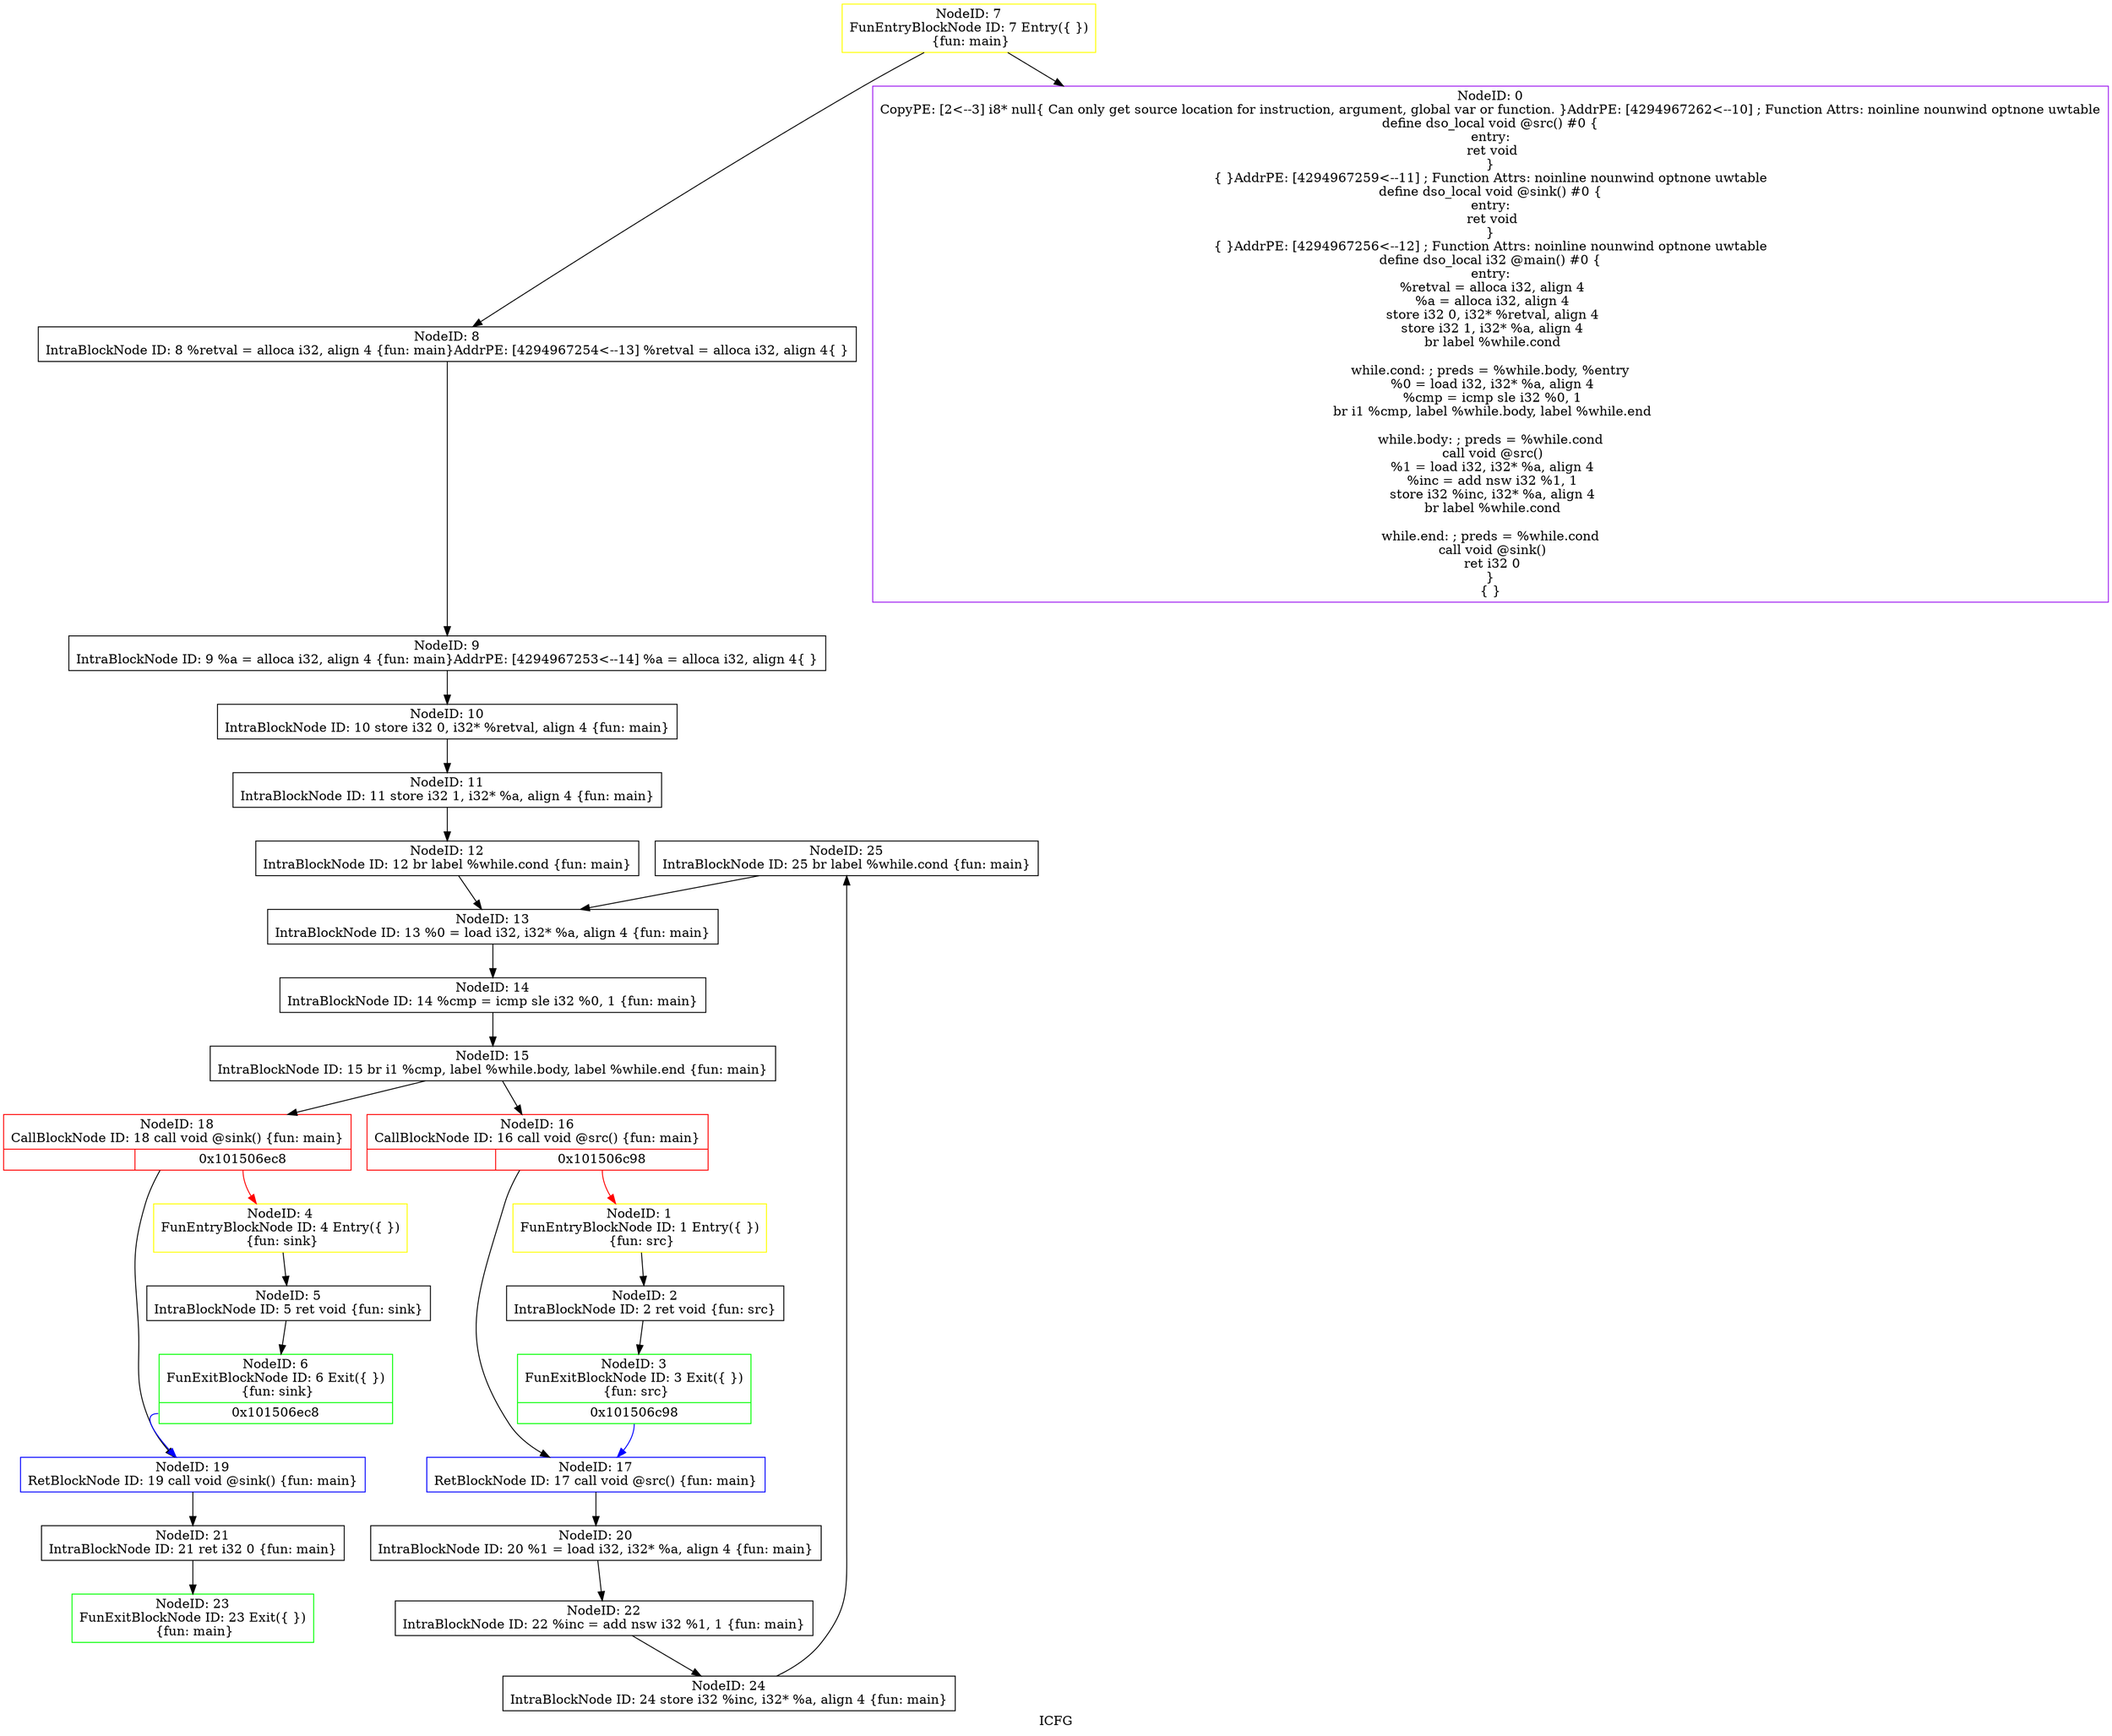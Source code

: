 digraph "ICFG" {
	label="ICFG";

	Node0x10150aa40 [shape=record,color=black,label="{NodeID: 25\nIntraBlockNode ID: 25   br label %while.cond \{fun: main\}}"];
	Node0x10150aa40 -> Node0x101508350[style=solid];
	Node0x10150a8e0 [shape=record,color=black,label="{NodeID: 24\nIntraBlockNode ID: 24   store i32 %inc, i32* %a, align 4 \{fun: main\}}"];
	Node0x10150a8e0 -> Node0x10150aa40[style=solid];
	Node0x10150a6b0 [shape=record,color=green,label="{NodeID: 23\nFunExitBlockNode ID: 23 Exit(\{  \})\n \{fun: main\}}"];
	Node0x10150a4d0 [shape=record,color=black,label="{NodeID: 22\nIntraBlockNode ID: 22   %inc = add nsw i32 %1, 1 \{fun: main\}}"];
	Node0x10150a4d0 -> Node0x10150a8e0[style=solid];
	Node0x10150a200 [shape=record,color=black,label="{NodeID: 21\nIntraBlockNode ID: 21   ret i32 0 \{fun: main\}}"];
	Node0x10150a200 -> Node0x10150a6b0[style=solid];
	Node0x101509ff0 [shape=record,color=black,label="{NodeID: 20\nIntraBlockNode ID: 20   %1 = load i32, i32* %a, align 4 \{fun: main\}}"];
	Node0x101509ff0 -> Node0x10150a4d0[style=solid];
	Node0x101509dd0 [shape=record,color=blue,label="{NodeID: 19\nRetBlockNode ID: 19   call void @sink() \{fun: main\}}"];
	Node0x101509dd0 -> Node0x10150a200[style=solid];
	Node0x101509c50 [shape=record,color=red,label="{NodeID: 18\nCallBlockNode ID: 18   call void @sink() \{fun: main\}|{|<s1>0x101506ec8}}"];
	Node0x101509c50 -> Node0x101509dd0[style=solid];
	Node0x101509c50:s1 -> Node0x101507030[style=solid,color=red];
	Node0x101509a30 [shape=record,color=blue,label="{NodeID: 17\nRetBlockNode ID: 17   call void @src() \{fun: main\}}"];
	Node0x101509a30 -> Node0x101509ff0[style=solid];
	Node0x1015098b0 [shape=record,color=red,label="{NodeID: 16\nCallBlockNode ID: 16   call void @src() \{fun: main\}|{|<s1>0x101506c98}}"];
	Node0x1015098b0 -> Node0x101509a30[style=solid];
	Node0x1015098b0:s1 -> Node0x101505930[style=solid,color=red];
	Node0x101509750 [shape=record,color=black,label="{NodeID: 15\nIntraBlockNode ID: 15   br i1 %cmp, label %while.body, label %while.end \{fun: main\}}"];
	Node0x101509750 -> Node0x1015098b0[style=solid];
	Node0x101509750 -> Node0x101509c50[style=solid];
	Node0x101508530 [shape=record,color=black,label="{NodeID: 14\nIntraBlockNode ID: 14   %cmp = icmp sle i32 %0, 1 \{fun: main\}}"];
	Node0x101508530 -> Node0x101509750[style=solid];
	Node0x101508350 [shape=record,color=black,label="{NodeID: 13\nIntraBlockNode ID: 13   %0 = load i32, i32* %a, align 4 \{fun: main\}}"];
	Node0x101508350 -> Node0x101508530[style=solid];
	Node0x1015081d0 [shape=record,color=black,label="{NodeID: 12\nIntraBlockNode ID: 12   br label %while.cond \{fun: main\}}"];
	Node0x1015081d0 -> Node0x101508350[style=solid];
	Node0x101507fc0 [shape=record,color=black,label="{NodeID: 11\nIntraBlockNode ID: 11   store i32 1, i32* %a, align 4 \{fun: main\}}"];
	Node0x101507fc0 -> Node0x1015081d0[style=solid];
	Node0x101507e10 [shape=record,color=black,label="{NodeID: 10\nIntraBlockNode ID: 10   store i32 0, i32* %retval, align 4 \{fun: main\}}"];
	Node0x101507e10 -> Node0x101507fc0[style=solid];
	Node0x101509680 [shape=record,color=black,label="{NodeID: 9\nIntraBlockNode ID: 9   %a = alloca i32, align 4 \{fun: main\}AddrPE: [4294967253\<--14]    %a = alloca i32, align 4\{  \}}"];
	Node0x101509680 -> Node0x101507e10[style=solid];
	Node0x1015094d0 [shape=record,color=black,label="{NodeID: 8\nIntraBlockNode ID: 8   %retval = alloca i32, align 4 \{fun: main\}AddrPE: [4294967254\<--13]    %retval = alloca i32, align 4\{  \}}"];
	Node0x1015094d0 -> Node0x101509680[style=solid];
	Node0x1015093c0 [shape=record,color=yellow,label="{NodeID: 7\nFunEntryBlockNode ID: 7 Entry(\{  \})\n \{fun: main\}}"];
	Node0x1015093c0 -> Node0x101505870[style=solid];
	Node0x1015093c0 -> Node0x1015094d0[style=solid];
	Node0x1015072c0 [shape=record,color=green,label="{NodeID: 6\nFunExitBlockNode ID: 6 Exit(\{  \})\n \{fun: sink\}|{<s0>0x101506ec8}}"];
	Node0x1015072c0:s0 -> Node0x101509dd0[style=solid,color=blue];
	Node0x101507110 [shape=record,color=black,label="{NodeID: 5\nIntraBlockNode ID: 5   ret void \{fun: sink\}}"];
	Node0x101507110 -> Node0x1015072c0[style=solid];
	Node0x101507030 [shape=record,color=yellow,label="{NodeID: 4\nFunEntryBlockNode ID: 4 Entry(\{  \})\n \{fun: sink\}}"];
	Node0x101507030 -> Node0x101507110[style=solid];
	Node0x101506f10 [shape=record,color=green,label="{NodeID: 3\nFunExitBlockNode ID: 3 Exit(\{  \})\n \{fun: src\}|{<s0>0x101506c98}}"];
	Node0x101506f10:s0 -> Node0x101509a30[style=solid,color=blue];
	Node0x101505a10 [shape=record,color=black,label="{NodeID: 2\nIntraBlockNode ID: 2   ret void \{fun: src\}}"];
	Node0x101505a10 -> Node0x101506f10[style=solid];
	Node0x101505930 [shape=record,color=yellow,label="{NodeID: 1\nFunEntryBlockNode ID: 1 Entry(\{  \})\n \{fun: src\}}"];
	Node0x101505930 -> Node0x101505a10[style=solid];
	Node0x101505870 [shape=record,color=purple,label="{NodeID: 0\nCopyPE: [2\<--3]  i8* null\{ Can only get source location for instruction, argument, global var or function. \}AddrPE: [4294967262\<--10]  ; Function Attrs: noinline nounwind optnone uwtable\ndefine dso_local void @src() #0 \{\nentry:\n  ret void\n\}\n\{  \}AddrPE: [4294967259\<--11]  ; Function Attrs: noinline nounwind optnone uwtable\ndefine dso_local void @sink() #0 \{\nentry:\n  ret void\n\}\n\{  \}AddrPE: [4294967256\<--12]  ; Function Attrs: noinline nounwind optnone uwtable\ndefine dso_local i32 @main() #0 \{\nentry:\n  %retval = alloca i32, align 4\n  %a = alloca i32, align 4\n  store i32 0, i32* %retval, align 4\n  store i32 1, i32* %a, align 4\n  br label %while.cond\n\nwhile.cond:                                       ; preds = %while.body, %entry\n  %0 = load i32, i32* %a, align 4\n  %cmp = icmp sle i32 %0, 1\n  br i1 %cmp, label %while.body, label %while.end\n\nwhile.body:                                       ; preds = %while.cond\n  call void @src()\n  %1 = load i32, i32* %a, align 4\n  %inc = add nsw i32 %1, 1\n  store i32 %inc, i32* %a, align 4\n  br label %while.cond\n\nwhile.end:                                        ; preds = %while.cond\n  call void @sink()\n  ret i32 0\n\}\n\{  \}}"];
}
